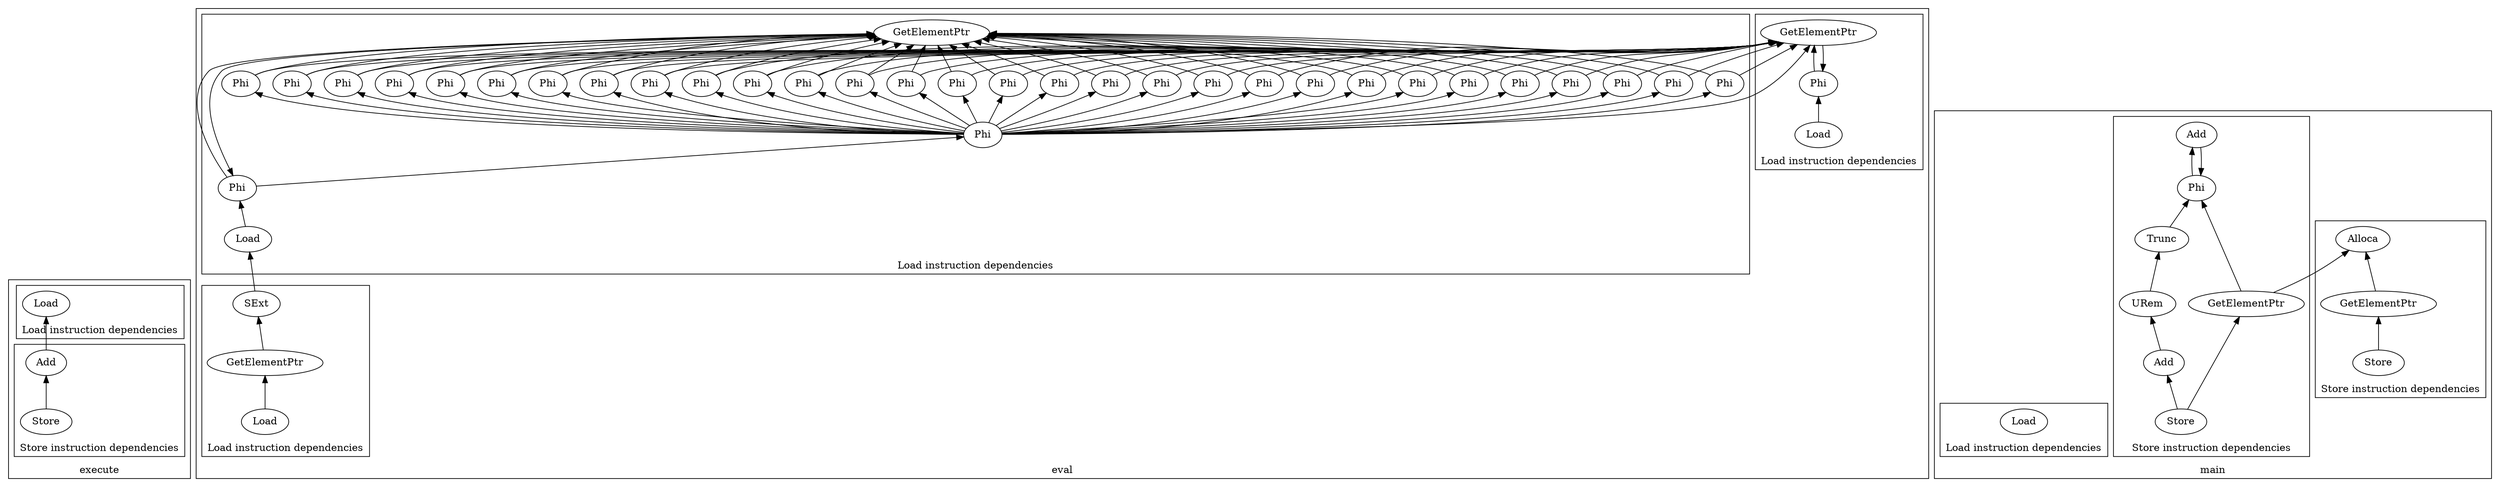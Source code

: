 strict digraph {
rankdir=BT
subgraph {
subgraph {
execute_1 [label="Load" comment="  %0 = load i32, ptr @sum, align 4, !dbg !77, !tbaa !78"]
execute_1 -> {
}
cluster=true
label="Load instruction dependencies"
}
subgraph {
execute_3 [label="Store" comment="  store i32 %add, ptr @sum, align 4, !dbg !77, !tbaa !78"]
execute_3 -> {
execute_2
}
execute_2 [label="Add" comment="  %add = add i32 %0, %code, !dbg !77"]
execute_2 -> {
execute_1
}
execute_1 [label="Load" comment="  %0 = load i32, ptr @sum, align 4, !dbg !77, !tbaa !78"]
execute_1 -> {
}
cluster=true
label="Store instruction dependencies"
}
cluster=true
label="execute"
}
subgraph {
cluster=true
label="llvm.dbg.declare"
}
subgraph {
subgraph {
eval_7 [label="Load" comment="  %0 = load i32, ptr %p.addr.0, align 4, !dbg !74, !tbaa !75"]
eval_7 -> {
eval_3
}
eval_3 [label="Phi" comment="  %p.addr.0 = phi ptr [ %p, %entry ], [ %incdec.ptr, %while.body ]"]
eval_3 -> {
eval_5
}
eval_5 [label="GetElementPtr" comment="  %incdec.ptr = getelementptr inbounds i32, ptr %p.addr.0, i64 1, !dbg !73"]
eval_5 -> {
eval_3
}
eval_3 [label="Phi" comment="  %p.addr.0 = phi ptr [ %p, %entry ], [ %incdec.ptr, %while.body ]"]
eval_3 -> {
// Cycle
}
cluster=true
label="Load instruction dependencies"
}
subgraph {
eval_17 [label="Load" comment="  %1 = load i32, ptr %p.addr.32.sink277, align 4, !dbg !85, !tbaa !75"]
eval_17 -> {
eval_14
}
eval_14 [label="Phi" comment="  %p.addr.32.sink277 = phi ptr [ %incdec.ptr120, %indirectgoto ], [ %p.addr.32.sink277.ph, %indirectgoto.preheader ]"]
eval_14 -> {
eval_16
eval_10
}
eval_16 [label="GetElementPtr" comment="  %incdec.ptr120 = getelementptr inbounds i32, ptr %p.addr.32.sink277, i64 1, !dbg !85"]
eval_16 -> {
eval_14
}
eval_14 [label="Phi" comment="  %p.addr.32.sink277 = phi ptr [ %incdec.ptr120, %indirectgoto ], [ %p.addr.32.sink277.ph, %indirectgoto.preheader ]"]
eval_14 -> {
// Cycle
}
eval_10 [label="Phi" comment="  %p.addr.32.sink277.ph = phi ptr [ %p.addr.3, %sw.bb3 ], [ %p.addr.4, %sw.bb7 ], [ %p.addr.5, %sw.bb11 ], [ %p.addr.6, %sw.bb15 ], [ %p.addr.7, %sw.bb19 ], [ %p.addr.8, %sw.bb23 ], [ %p.addr.9, %sw.bb27 ], [ %p.addr.10, %sw.bb31 ], [ %p.addr.11, %sw.bb35 ], [ %p.addr.12, %sw.bb39 ], [ %p.addr.13, %sw.bb43 ], [ %p.addr.14, %sw.bb47 ], [ %p.addr.15, %sw.bb51 ], [ %p.addr.16, %sw.bb55 ], [ %p.addr.17, %sw.bb59 ], [ %p.addr.18, %sw.bb63 ], [ %p.addr.19, %sw.bb67 ], [ %p.addr.20, %sw.bb71 ], [ %p.addr.21, %sw.bb75 ], [ %p.addr.22, %sw.bb79 ], [ %p.addr.23, %sw.bb83 ], [ %p.addr.24, %sw.bb87 ], [ %p.addr.25, %sw.bb91 ], [ %p.addr.26, %sw.bb95 ], [ %p.addr.27, %sw.bb99 ], [ %p.addr.28, %sw.bb103 ], [ %p.addr.29, %sw.bb107 ], [ %p.addr.30, %sw.bb111 ], [ %p.addr.31, %sw.bb115 ], [ %p.addr.32, %sw.bb119 ], [ %incdec.ptr, %while.body ]"]
eval_10 -> {
eval_23
eval_29
eval_35
eval_41
eval_47
eval_53
eval_59
eval_65
eval_71
eval_77
eval_83
eval_89
eval_95
eval_101
eval_107
eval_113
eval_119
eval_125
eval_131
eval_137
eval_143
eval_149
eval_155
eval_161
eval_167
eval_173
eval_179
eval_185
eval_191
eval_197
eval_5
}
eval_23 [label="Phi" comment="  %p.addr.3 = phi ptr [ %incdec.ptr120, %indirectgoto ], [ %incdec.ptr, %while.body ], !dbg !88"]
eval_23 -> {
eval_16
eval_5
}
eval_16 [label="GetElementPtr" comment="  %incdec.ptr120 = getelementptr inbounds i32, ptr %p.addr.32.sink277, i64 1, !dbg !85"]
eval_16 -> {
// Cycle
}
eval_5 [label="GetElementPtr" comment="  %incdec.ptr = getelementptr inbounds i32, ptr %p.addr.0, i64 1, !dbg !73"]
eval_5 -> {
eval_3
}
eval_3 [label="Phi" comment="  %p.addr.0 = phi ptr [ %p, %entry ], [ %incdec.ptr, %while.body ]"]
eval_3 -> {
eval_5
}
eval_5 [label="GetElementPtr" comment="  %incdec.ptr = getelementptr inbounds i32, ptr %p.addr.0, i64 1, !dbg !73"]
eval_5 -> {
// Cycle
}
eval_29 [label="Phi" comment="  %p.addr.4 = phi ptr [ %incdec.ptr120, %indirectgoto ], [ %incdec.ptr, %while.body ], !dbg !88"]
eval_29 -> {
eval_16
eval_5
}
eval_16 [label="GetElementPtr" comment="  %incdec.ptr120 = getelementptr inbounds i32, ptr %p.addr.32.sink277, i64 1, !dbg !85"]
eval_16 -> {
// Cycle
}
eval_5 [label="GetElementPtr" comment="  %incdec.ptr = getelementptr inbounds i32, ptr %p.addr.0, i64 1, !dbg !73"]
eval_5 -> {
// Cycle
}
eval_35 [label="Phi" comment="  %p.addr.5 = phi ptr [ %incdec.ptr120, %indirectgoto ], [ %incdec.ptr, %while.body ], !dbg !88"]
eval_35 -> {
eval_16
eval_5
}
eval_16 [label="GetElementPtr" comment="  %incdec.ptr120 = getelementptr inbounds i32, ptr %p.addr.32.sink277, i64 1, !dbg !85"]
eval_16 -> {
// Cycle
}
eval_5 [label="GetElementPtr" comment="  %incdec.ptr = getelementptr inbounds i32, ptr %p.addr.0, i64 1, !dbg !73"]
eval_5 -> {
// Cycle
}
eval_41 [label="Phi" comment="  %p.addr.6 = phi ptr [ %incdec.ptr120, %indirectgoto ], [ %incdec.ptr, %while.body ], !dbg !88"]
eval_41 -> {
eval_16
eval_5
}
eval_16 [label="GetElementPtr" comment="  %incdec.ptr120 = getelementptr inbounds i32, ptr %p.addr.32.sink277, i64 1, !dbg !85"]
eval_16 -> {
// Cycle
}
eval_5 [label="GetElementPtr" comment="  %incdec.ptr = getelementptr inbounds i32, ptr %p.addr.0, i64 1, !dbg !73"]
eval_5 -> {
// Cycle
}
eval_47 [label="Phi" comment="  %p.addr.7 = phi ptr [ %incdec.ptr120, %indirectgoto ], [ %incdec.ptr, %while.body ], !dbg !88"]
eval_47 -> {
eval_16
eval_5
}
eval_16 [label="GetElementPtr" comment="  %incdec.ptr120 = getelementptr inbounds i32, ptr %p.addr.32.sink277, i64 1, !dbg !85"]
eval_16 -> {
// Cycle
}
eval_5 [label="GetElementPtr" comment="  %incdec.ptr = getelementptr inbounds i32, ptr %p.addr.0, i64 1, !dbg !73"]
eval_5 -> {
// Cycle
}
eval_53 [label="Phi" comment="  %p.addr.8 = phi ptr [ %incdec.ptr120, %indirectgoto ], [ %incdec.ptr, %while.body ], !dbg !88"]
eval_53 -> {
eval_16
eval_5
}
eval_16 [label="GetElementPtr" comment="  %incdec.ptr120 = getelementptr inbounds i32, ptr %p.addr.32.sink277, i64 1, !dbg !85"]
eval_16 -> {
// Cycle
}
eval_5 [label="GetElementPtr" comment="  %incdec.ptr = getelementptr inbounds i32, ptr %p.addr.0, i64 1, !dbg !73"]
eval_5 -> {
// Cycle
}
eval_59 [label="Phi" comment="  %p.addr.9 = phi ptr [ %incdec.ptr120, %indirectgoto ], [ %incdec.ptr, %while.body ], !dbg !88"]
eval_59 -> {
eval_16
eval_5
}
eval_16 [label="GetElementPtr" comment="  %incdec.ptr120 = getelementptr inbounds i32, ptr %p.addr.32.sink277, i64 1, !dbg !85"]
eval_16 -> {
// Cycle
}
eval_5 [label="GetElementPtr" comment="  %incdec.ptr = getelementptr inbounds i32, ptr %p.addr.0, i64 1, !dbg !73"]
eval_5 -> {
// Cycle
}
eval_65 [label="Phi" comment="  %p.addr.10 = phi ptr [ %incdec.ptr120, %indirectgoto ], [ %incdec.ptr, %while.body ], !dbg !88"]
eval_65 -> {
eval_16
eval_5
}
eval_16 [label="GetElementPtr" comment="  %incdec.ptr120 = getelementptr inbounds i32, ptr %p.addr.32.sink277, i64 1, !dbg !85"]
eval_16 -> {
// Cycle
}
eval_5 [label="GetElementPtr" comment="  %incdec.ptr = getelementptr inbounds i32, ptr %p.addr.0, i64 1, !dbg !73"]
eval_5 -> {
// Cycle
}
eval_71 [label="Phi" comment="  %p.addr.11 = phi ptr [ %incdec.ptr120, %indirectgoto ], [ %incdec.ptr, %while.body ], !dbg !88"]
eval_71 -> {
eval_16
eval_5
}
eval_16 [label="GetElementPtr" comment="  %incdec.ptr120 = getelementptr inbounds i32, ptr %p.addr.32.sink277, i64 1, !dbg !85"]
eval_16 -> {
// Cycle
}
eval_5 [label="GetElementPtr" comment="  %incdec.ptr = getelementptr inbounds i32, ptr %p.addr.0, i64 1, !dbg !73"]
eval_5 -> {
// Cycle
}
eval_77 [label="Phi" comment="  %p.addr.12 = phi ptr [ %incdec.ptr120, %indirectgoto ], [ %incdec.ptr, %while.body ], !dbg !88"]
eval_77 -> {
eval_16
eval_5
}
eval_16 [label="GetElementPtr" comment="  %incdec.ptr120 = getelementptr inbounds i32, ptr %p.addr.32.sink277, i64 1, !dbg !85"]
eval_16 -> {
// Cycle
}
eval_5 [label="GetElementPtr" comment="  %incdec.ptr = getelementptr inbounds i32, ptr %p.addr.0, i64 1, !dbg !73"]
eval_5 -> {
// Cycle
}
eval_83 [label="Phi" comment="  %p.addr.13 = phi ptr [ %incdec.ptr120, %indirectgoto ], [ %incdec.ptr, %while.body ], !dbg !88"]
eval_83 -> {
eval_16
eval_5
}
eval_16 [label="GetElementPtr" comment="  %incdec.ptr120 = getelementptr inbounds i32, ptr %p.addr.32.sink277, i64 1, !dbg !85"]
eval_16 -> {
// Cycle
}
eval_5 [label="GetElementPtr" comment="  %incdec.ptr = getelementptr inbounds i32, ptr %p.addr.0, i64 1, !dbg !73"]
eval_5 -> {
// Cycle
}
eval_89 [label="Phi" comment="  %p.addr.14 = phi ptr [ %incdec.ptr120, %indirectgoto ], [ %incdec.ptr, %while.body ], !dbg !88"]
eval_89 -> {
eval_16
eval_5
}
eval_16 [label="GetElementPtr" comment="  %incdec.ptr120 = getelementptr inbounds i32, ptr %p.addr.32.sink277, i64 1, !dbg !85"]
eval_16 -> {
// Cycle
}
eval_5 [label="GetElementPtr" comment="  %incdec.ptr = getelementptr inbounds i32, ptr %p.addr.0, i64 1, !dbg !73"]
eval_5 -> {
// Cycle
}
eval_95 [label="Phi" comment="  %p.addr.15 = phi ptr [ %incdec.ptr120, %indirectgoto ], [ %incdec.ptr, %while.body ], !dbg !88"]
eval_95 -> {
eval_16
eval_5
}
eval_16 [label="GetElementPtr" comment="  %incdec.ptr120 = getelementptr inbounds i32, ptr %p.addr.32.sink277, i64 1, !dbg !85"]
eval_16 -> {
// Cycle
}
eval_5 [label="GetElementPtr" comment="  %incdec.ptr = getelementptr inbounds i32, ptr %p.addr.0, i64 1, !dbg !73"]
eval_5 -> {
// Cycle
}
eval_101 [label="Phi" comment="  %p.addr.16 = phi ptr [ %incdec.ptr120, %indirectgoto ], [ %incdec.ptr, %while.body ], !dbg !88"]
eval_101 -> {
eval_16
eval_5
}
eval_16 [label="GetElementPtr" comment="  %incdec.ptr120 = getelementptr inbounds i32, ptr %p.addr.32.sink277, i64 1, !dbg !85"]
eval_16 -> {
// Cycle
}
eval_5 [label="GetElementPtr" comment="  %incdec.ptr = getelementptr inbounds i32, ptr %p.addr.0, i64 1, !dbg !73"]
eval_5 -> {
// Cycle
}
eval_107 [label="Phi" comment="  %p.addr.17 = phi ptr [ %incdec.ptr120, %indirectgoto ], [ %incdec.ptr, %while.body ], !dbg !88"]
eval_107 -> {
eval_16
eval_5
}
eval_16 [label="GetElementPtr" comment="  %incdec.ptr120 = getelementptr inbounds i32, ptr %p.addr.32.sink277, i64 1, !dbg !85"]
eval_16 -> {
// Cycle
}
eval_5 [label="GetElementPtr" comment="  %incdec.ptr = getelementptr inbounds i32, ptr %p.addr.0, i64 1, !dbg !73"]
eval_5 -> {
// Cycle
}
eval_113 [label="Phi" comment="  %p.addr.18 = phi ptr [ %incdec.ptr120, %indirectgoto ], [ %incdec.ptr, %while.body ], !dbg !88"]
eval_113 -> {
eval_16
eval_5
}
eval_16 [label="GetElementPtr" comment="  %incdec.ptr120 = getelementptr inbounds i32, ptr %p.addr.32.sink277, i64 1, !dbg !85"]
eval_16 -> {
// Cycle
}
eval_5 [label="GetElementPtr" comment="  %incdec.ptr = getelementptr inbounds i32, ptr %p.addr.0, i64 1, !dbg !73"]
eval_5 -> {
// Cycle
}
eval_119 [label="Phi" comment="  %p.addr.19 = phi ptr [ %incdec.ptr120, %indirectgoto ], [ %incdec.ptr, %while.body ], !dbg !88"]
eval_119 -> {
eval_16
eval_5
}
eval_16 [label="GetElementPtr" comment="  %incdec.ptr120 = getelementptr inbounds i32, ptr %p.addr.32.sink277, i64 1, !dbg !85"]
eval_16 -> {
// Cycle
}
eval_5 [label="GetElementPtr" comment="  %incdec.ptr = getelementptr inbounds i32, ptr %p.addr.0, i64 1, !dbg !73"]
eval_5 -> {
// Cycle
}
eval_125 [label="Phi" comment="  %p.addr.20 = phi ptr [ %incdec.ptr120, %indirectgoto ], [ %incdec.ptr, %while.body ], !dbg !88"]
eval_125 -> {
eval_16
eval_5
}
eval_16 [label="GetElementPtr" comment="  %incdec.ptr120 = getelementptr inbounds i32, ptr %p.addr.32.sink277, i64 1, !dbg !85"]
eval_16 -> {
// Cycle
}
eval_5 [label="GetElementPtr" comment="  %incdec.ptr = getelementptr inbounds i32, ptr %p.addr.0, i64 1, !dbg !73"]
eval_5 -> {
// Cycle
}
eval_131 [label="Phi" comment="  %p.addr.21 = phi ptr [ %incdec.ptr120, %indirectgoto ], [ %incdec.ptr, %while.body ], !dbg !88"]
eval_131 -> {
eval_16
eval_5
}
eval_16 [label="GetElementPtr" comment="  %incdec.ptr120 = getelementptr inbounds i32, ptr %p.addr.32.sink277, i64 1, !dbg !85"]
eval_16 -> {
// Cycle
}
eval_5 [label="GetElementPtr" comment="  %incdec.ptr = getelementptr inbounds i32, ptr %p.addr.0, i64 1, !dbg !73"]
eval_5 -> {
// Cycle
}
eval_137 [label="Phi" comment="  %p.addr.22 = phi ptr [ %incdec.ptr120, %indirectgoto ], [ %incdec.ptr, %while.body ], !dbg !88"]
eval_137 -> {
eval_16
eval_5
}
eval_16 [label="GetElementPtr" comment="  %incdec.ptr120 = getelementptr inbounds i32, ptr %p.addr.32.sink277, i64 1, !dbg !85"]
eval_16 -> {
// Cycle
}
eval_5 [label="GetElementPtr" comment="  %incdec.ptr = getelementptr inbounds i32, ptr %p.addr.0, i64 1, !dbg !73"]
eval_5 -> {
// Cycle
}
eval_143 [label="Phi" comment="  %p.addr.23 = phi ptr [ %incdec.ptr120, %indirectgoto ], [ %incdec.ptr, %while.body ], !dbg !88"]
eval_143 -> {
eval_16
eval_5
}
eval_16 [label="GetElementPtr" comment="  %incdec.ptr120 = getelementptr inbounds i32, ptr %p.addr.32.sink277, i64 1, !dbg !85"]
eval_16 -> {
// Cycle
}
eval_5 [label="GetElementPtr" comment="  %incdec.ptr = getelementptr inbounds i32, ptr %p.addr.0, i64 1, !dbg !73"]
eval_5 -> {
// Cycle
}
eval_149 [label="Phi" comment="  %p.addr.24 = phi ptr [ %incdec.ptr120, %indirectgoto ], [ %incdec.ptr, %while.body ], !dbg !88"]
eval_149 -> {
eval_16
eval_5
}
eval_16 [label="GetElementPtr" comment="  %incdec.ptr120 = getelementptr inbounds i32, ptr %p.addr.32.sink277, i64 1, !dbg !85"]
eval_16 -> {
// Cycle
}
eval_5 [label="GetElementPtr" comment="  %incdec.ptr = getelementptr inbounds i32, ptr %p.addr.0, i64 1, !dbg !73"]
eval_5 -> {
// Cycle
}
eval_155 [label="Phi" comment="  %p.addr.25 = phi ptr [ %incdec.ptr120, %indirectgoto ], [ %incdec.ptr, %while.body ], !dbg !88"]
eval_155 -> {
eval_16
eval_5
}
eval_16 [label="GetElementPtr" comment="  %incdec.ptr120 = getelementptr inbounds i32, ptr %p.addr.32.sink277, i64 1, !dbg !85"]
eval_16 -> {
// Cycle
}
eval_5 [label="GetElementPtr" comment="  %incdec.ptr = getelementptr inbounds i32, ptr %p.addr.0, i64 1, !dbg !73"]
eval_5 -> {
// Cycle
}
eval_161 [label="Phi" comment="  %p.addr.26 = phi ptr [ %incdec.ptr120, %indirectgoto ], [ %incdec.ptr, %while.body ], !dbg !88"]
eval_161 -> {
eval_16
eval_5
}
eval_16 [label="GetElementPtr" comment="  %incdec.ptr120 = getelementptr inbounds i32, ptr %p.addr.32.sink277, i64 1, !dbg !85"]
eval_16 -> {
// Cycle
}
eval_5 [label="GetElementPtr" comment="  %incdec.ptr = getelementptr inbounds i32, ptr %p.addr.0, i64 1, !dbg !73"]
eval_5 -> {
// Cycle
}
eval_167 [label="Phi" comment="  %p.addr.27 = phi ptr [ %incdec.ptr120, %indirectgoto ], [ %incdec.ptr, %while.body ], !dbg !88"]
eval_167 -> {
eval_16
eval_5
}
eval_16 [label="GetElementPtr" comment="  %incdec.ptr120 = getelementptr inbounds i32, ptr %p.addr.32.sink277, i64 1, !dbg !85"]
eval_16 -> {
// Cycle
}
eval_5 [label="GetElementPtr" comment="  %incdec.ptr = getelementptr inbounds i32, ptr %p.addr.0, i64 1, !dbg !73"]
eval_5 -> {
// Cycle
}
eval_173 [label="Phi" comment="  %p.addr.28 = phi ptr [ %incdec.ptr120, %indirectgoto ], [ %incdec.ptr, %while.body ], !dbg !88"]
eval_173 -> {
eval_16
eval_5
}
eval_16 [label="GetElementPtr" comment="  %incdec.ptr120 = getelementptr inbounds i32, ptr %p.addr.32.sink277, i64 1, !dbg !85"]
eval_16 -> {
// Cycle
}
eval_5 [label="GetElementPtr" comment="  %incdec.ptr = getelementptr inbounds i32, ptr %p.addr.0, i64 1, !dbg !73"]
eval_5 -> {
// Cycle
}
eval_179 [label="Phi" comment="  %p.addr.29 = phi ptr [ %incdec.ptr120, %indirectgoto ], [ %incdec.ptr, %while.body ], !dbg !88"]
eval_179 -> {
eval_16
eval_5
}
eval_16 [label="GetElementPtr" comment="  %incdec.ptr120 = getelementptr inbounds i32, ptr %p.addr.32.sink277, i64 1, !dbg !85"]
eval_16 -> {
// Cycle
}
eval_5 [label="GetElementPtr" comment="  %incdec.ptr = getelementptr inbounds i32, ptr %p.addr.0, i64 1, !dbg !73"]
eval_5 -> {
// Cycle
}
eval_185 [label="Phi" comment="  %p.addr.30 = phi ptr [ %incdec.ptr120, %indirectgoto ], [ %incdec.ptr, %while.body ], !dbg !88"]
eval_185 -> {
eval_16
eval_5
}
eval_16 [label="GetElementPtr" comment="  %incdec.ptr120 = getelementptr inbounds i32, ptr %p.addr.32.sink277, i64 1, !dbg !85"]
eval_16 -> {
// Cycle
}
eval_5 [label="GetElementPtr" comment="  %incdec.ptr = getelementptr inbounds i32, ptr %p.addr.0, i64 1, !dbg !73"]
eval_5 -> {
// Cycle
}
eval_191 [label="Phi" comment="  %p.addr.31 = phi ptr [ %incdec.ptr120, %indirectgoto ], [ %incdec.ptr, %while.body ], !dbg !88"]
eval_191 -> {
eval_16
eval_5
}
eval_16 [label="GetElementPtr" comment="  %incdec.ptr120 = getelementptr inbounds i32, ptr %p.addr.32.sink277, i64 1, !dbg !85"]
eval_16 -> {
// Cycle
}
eval_5 [label="GetElementPtr" comment="  %incdec.ptr = getelementptr inbounds i32, ptr %p.addr.0, i64 1, !dbg !73"]
eval_5 -> {
// Cycle
}
eval_197 [label="Phi" comment="  %p.addr.32 = phi ptr [ %incdec.ptr120, %indirectgoto ], [ %incdec.ptr, %while.body ], !dbg !88"]
eval_197 -> {
eval_16
eval_5
}
eval_16 [label="GetElementPtr" comment="  %incdec.ptr120 = getelementptr inbounds i32, ptr %p.addr.32.sink277, i64 1, !dbg !85"]
eval_16 -> {
// Cycle
}
eval_5 [label="GetElementPtr" comment="  %incdec.ptr = getelementptr inbounds i32, ptr %p.addr.0, i64 1, !dbg !73"]
eval_5 -> {
// Cycle
}
eval_5 [label="GetElementPtr" comment="  %incdec.ptr = getelementptr inbounds i32, ptr %p.addr.0, i64 1, !dbg !73"]
eval_5 -> {
// Cycle
}
cluster=true
label="Load instruction dependencies"
}
subgraph {
eval_20 [label="Load" comment="  %indirect.goto.dest = load ptr, ptr %arrayidx122, align 8, !dbg !85, !tbaa !86"]
eval_20 -> {
eval_19
}
eval_19 [label="GetElementPtr" comment="  %arrayidx122 = getelementptr inbounds [32 x ptr], ptr @eval.dispatch, i64 0, i64 %idxprom121, !dbg !85"]
eval_19 -> {
eval_18
}
eval_18 [label="SExt" comment="  %idxprom121 = sext i32 %1 to i64, !dbg !85"]
eval_18 -> {
eval_17
}
eval_17 [label="Load" comment="  %1 = load i32, ptr %p.addr.32.sink277, align 4, !dbg !85, !tbaa !75"]
eval_17 -> {
eval_14
}
eval_14 [label="Phi" comment="  %p.addr.32.sink277 = phi ptr [ %incdec.ptr120, %indirectgoto ], [ %p.addr.32.sink277.ph, %indirectgoto.preheader ]"]
eval_14 -> {
eval_16
eval_10
}
eval_16 [label="GetElementPtr" comment="  %incdec.ptr120 = getelementptr inbounds i32, ptr %p.addr.32.sink277, i64 1, !dbg !85"]
eval_16 -> {
eval_14
}
eval_14 [label="Phi" comment="  %p.addr.32.sink277 = phi ptr [ %incdec.ptr120, %indirectgoto ], [ %p.addr.32.sink277.ph, %indirectgoto.preheader ]"]
eval_14 -> {
// Cycle
}
eval_10 [label="Phi" comment="  %p.addr.32.sink277.ph = phi ptr [ %p.addr.3, %sw.bb3 ], [ %p.addr.4, %sw.bb7 ], [ %p.addr.5, %sw.bb11 ], [ %p.addr.6, %sw.bb15 ], [ %p.addr.7, %sw.bb19 ], [ %p.addr.8, %sw.bb23 ], [ %p.addr.9, %sw.bb27 ], [ %p.addr.10, %sw.bb31 ], [ %p.addr.11, %sw.bb35 ], [ %p.addr.12, %sw.bb39 ], [ %p.addr.13, %sw.bb43 ], [ %p.addr.14, %sw.bb47 ], [ %p.addr.15, %sw.bb51 ], [ %p.addr.16, %sw.bb55 ], [ %p.addr.17, %sw.bb59 ], [ %p.addr.18, %sw.bb63 ], [ %p.addr.19, %sw.bb67 ], [ %p.addr.20, %sw.bb71 ], [ %p.addr.21, %sw.bb75 ], [ %p.addr.22, %sw.bb79 ], [ %p.addr.23, %sw.bb83 ], [ %p.addr.24, %sw.bb87 ], [ %p.addr.25, %sw.bb91 ], [ %p.addr.26, %sw.bb95 ], [ %p.addr.27, %sw.bb99 ], [ %p.addr.28, %sw.bb103 ], [ %p.addr.29, %sw.bb107 ], [ %p.addr.30, %sw.bb111 ], [ %p.addr.31, %sw.bb115 ], [ %p.addr.32, %sw.bb119 ], [ %incdec.ptr, %while.body ]"]
eval_10 -> {
eval_23
eval_29
eval_35
eval_41
eval_47
eval_53
eval_59
eval_65
eval_71
eval_77
eval_83
eval_89
eval_95
eval_101
eval_107
eval_113
eval_119
eval_125
eval_131
eval_137
eval_143
eval_149
eval_155
eval_161
eval_167
eval_173
eval_179
eval_185
eval_191
eval_197
eval_5
}
eval_23 [label="Phi" comment="  %p.addr.3 = phi ptr [ %incdec.ptr120, %indirectgoto ], [ %incdec.ptr, %while.body ], !dbg !88"]
eval_23 -> {
eval_16
eval_5
}
eval_16 [label="GetElementPtr" comment="  %incdec.ptr120 = getelementptr inbounds i32, ptr %p.addr.32.sink277, i64 1, !dbg !85"]
eval_16 -> {
// Cycle
}
eval_5 [label="GetElementPtr" comment="  %incdec.ptr = getelementptr inbounds i32, ptr %p.addr.0, i64 1, !dbg !73"]
eval_5 -> {
eval_3
}
eval_3 [label="Phi" comment="  %p.addr.0 = phi ptr [ %p, %entry ], [ %incdec.ptr, %while.body ]"]
eval_3 -> {
eval_5
}
eval_5 [label="GetElementPtr" comment="  %incdec.ptr = getelementptr inbounds i32, ptr %p.addr.0, i64 1, !dbg !73"]
eval_5 -> {
// Cycle
}
eval_29 [label="Phi" comment="  %p.addr.4 = phi ptr [ %incdec.ptr120, %indirectgoto ], [ %incdec.ptr, %while.body ], !dbg !88"]
eval_29 -> {
eval_16
eval_5
}
eval_16 [label="GetElementPtr" comment="  %incdec.ptr120 = getelementptr inbounds i32, ptr %p.addr.32.sink277, i64 1, !dbg !85"]
eval_16 -> {
// Cycle
}
eval_5 [label="GetElementPtr" comment="  %incdec.ptr = getelementptr inbounds i32, ptr %p.addr.0, i64 1, !dbg !73"]
eval_5 -> {
// Cycle
}
eval_35 [label="Phi" comment="  %p.addr.5 = phi ptr [ %incdec.ptr120, %indirectgoto ], [ %incdec.ptr, %while.body ], !dbg !88"]
eval_35 -> {
eval_16
eval_5
}
eval_16 [label="GetElementPtr" comment="  %incdec.ptr120 = getelementptr inbounds i32, ptr %p.addr.32.sink277, i64 1, !dbg !85"]
eval_16 -> {
// Cycle
}
eval_5 [label="GetElementPtr" comment="  %incdec.ptr = getelementptr inbounds i32, ptr %p.addr.0, i64 1, !dbg !73"]
eval_5 -> {
// Cycle
}
eval_41 [label="Phi" comment="  %p.addr.6 = phi ptr [ %incdec.ptr120, %indirectgoto ], [ %incdec.ptr, %while.body ], !dbg !88"]
eval_41 -> {
eval_16
eval_5
}
eval_16 [label="GetElementPtr" comment="  %incdec.ptr120 = getelementptr inbounds i32, ptr %p.addr.32.sink277, i64 1, !dbg !85"]
eval_16 -> {
// Cycle
}
eval_5 [label="GetElementPtr" comment="  %incdec.ptr = getelementptr inbounds i32, ptr %p.addr.0, i64 1, !dbg !73"]
eval_5 -> {
// Cycle
}
eval_47 [label="Phi" comment="  %p.addr.7 = phi ptr [ %incdec.ptr120, %indirectgoto ], [ %incdec.ptr, %while.body ], !dbg !88"]
eval_47 -> {
eval_16
eval_5
}
eval_16 [label="GetElementPtr" comment="  %incdec.ptr120 = getelementptr inbounds i32, ptr %p.addr.32.sink277, i64 1, !dbg !85"]
eval_16 -> {
// Cycle
}
eval_5 [label="GetElementPtr" comment="  %incdec.ptr = getelementptr inbounds i32, ptr %p.addr.0, i64 1, !dbg !73"]
eval_5 -> {
// Cycle
}
eval_53 [label="Phi" comment="  %p.addr.8 = phi ptr [ %incdec.ptr120, %indirectgoto ], [ %incdec.ptr, %while.body ], !dbg !88"]
eval_53 -> {
eval_16
eval_5
}
eval_16 [label="GetElementPtr" comment="  %incdec.ptr120 = getelementptr inbounds i32, ptr %p.addr.32.sink277, i64 1, !dbg !85"]
eval_16 -> {
// Cycle
}
eval_5 [label="GetElementPtr" comment="  %incdec.ptr = getelementptr inbounds i32, ptr %p.addr.0, i64 1, !dbg !73"]
eval_5 -> {
// Cycle
}
eval_59 [label="Phi" comment="  %p.addr.9 = phi ptr [ %incdec.ptr120, %indirectgoto ], [ %incdec.ptr, %while.body ], !dbg !88"]
eval_59 -> {
eval_16
eval_5
}
eval_16 [label="GetElementPtr" comment="  %incdec.ptr120 = getelementptr inbounds i32, ptr %p.addr.32.sink277, i64 1, !dbg !85"]
eval_16 -> {
// Cycle
}
eval_5 [label="GetElementPtr" comment="  %incdec.ptr = getelementptr inbounds i32, ptr %p.addr.0, i64 1, !dbg !73"]
eval_5 -> {
// Cycle
}
eval_65 [label="Phi" comment="  %p.addr.10 = phi ptr [ %incdec.ptr120, %indirectgoto ], [ %incdec.ptr, %while.body ], !dbg !88"]
eval_65 -> {
eval_16
eval_5
}
eval_16 [label="GetElementPtr" comment="  %incdec.ptr120 = getelementptr inbounds i32, ptr %p.addr.32.sink277, i64 1, !dbg !85"]
eval_16 -> {
// Cycle
}
eval_5 [label="GetElementPtr" comment="  %incdec.ptr = getelementptr inbounds i32, ptr %p.addr.0, i64 1, !dbg !73"]
eval_5 -> {
// Cycle
}
eval_71 [label="Phi" comment="  %p.addr.11 = phi ptr [ %incdec.ptr120, %indirectgoto ], [ %incdec.ptr, %while.body ], !dbg !88"]
eval_71 -> {
eval_16
eval_5
}
eval_16 [label="GetElementPtr" comment="  %incdec.ptr120 = getelementptr inbounds i32, ptr %p.addr.32.sink277, i64 1, !dbg !85"]
eval_16 -> {
// Cycle
}
eval_5 [label="GetElementPtr" comment="  %incdec.ptr = getelementptr inbounds i32, ptr %p.addr.0, i64 1, !dbg !73"]
eval_5 -> {
// Cycle
}
eval_77 [label="Phi" comment="  %p.addr.12 = phi ptr [ %incdec.ptr120, %indirectgoto ], [ %incdec.ptr, %while.body ], !dbg !88"]
eval_77 -> {
eval_16
eval_5
}
eval_16 [label="GetElementPtr" comment="  %incdec.ptr120 = getelementptr inbounds i32, ptr %p.addr.32.sink277, i64 1, !dbg !85"]
eval_16 -> {
// Cycle
}
eval_5 [label="GetElementPtr" comment="  %incdec.ptr = getelementptr inbounds i32, ptr %p.addr.0, i64 1, !dbg !73"]
eval_5 -> {
// Cycle
}
eval_83 [label="Phi" comment="  %p.addr.13 = phi ptr [ %incdec.ptr120, %indirectgoto ], [ %incdec.ptr, %while.body ], !dbg !88"]
eval_83 -> {
eval_16
eval_5
}
eval_16 [label="GetElementPtr" comment="  %incdec.ptr120 = getelementptr inbounds i32, ptr %p.addr.32.sink277, i64 1, !dbg !85"]
eval_16 -> {
// Cycle
}
eval_5 [label="GetElementPtr" comment="  %incdec.ptr = getelementptr inbounds i32, ptr %p.addr.0, i64 1, !dbg !73"]
eval_5 -> {
// Cycle
}
eval_89 [label="Phi" comment="  %p.addr.14 = phi ptr [ %incdec.ptr120, %indirectgoto ], [ %incdec.ptr, %while.body ], !dbg !88"]
eval_89 -> {
eval_16
eval_5
}
eval_16 [label="GetElementPtr" comment="  %incdec.ptr120 = getelementptr inbounds i32, ptr %p.addr.32.sink277, i64 1, !dbg !85"]
eval_16 -> {
// Cycle
}
eval_5 [label="GetElementPtr" comment="  %incdec.ptr = getelementptr inbounds i32, ptr %p.addr.0, i64 1, !dbg !73"]
eval_5 -> {
// Cycle
}
eval_95 [label="Phi" comment="  %p.addr.15 = phi ptr [ %incdec.ptr120, %indirectgoto ], [ %incdec.ptr, %while.body ], !dbg !88"]
eval_95 -> {
eval_16
eval_5
}
eval_16 [label="GetElementPtr" comment="  %incdec.ptr120 = getelementptr inbounds i32, ptr %p.addr.32.sink277, i64 1, !dbg !85"]
eval_16 -> {
// Cycle
}
eval_5 [label="GetElementPtr" comment="  %incdec.ptr = getelementptr inbounds i32, ptr %p.addr.0, i64 1, !dbg !73"]
eval_5 -> {
// Cycle
}
eval_101 [label="Phi" comment="  %p.addr.16 = phi ptr [ %incdec.ptr120, %indirectgoto ], [ %incdec.ptr, %while.body ], !dbg !88"]
eval_101 -> {
eval_16
eval_5
}
eval_16 [label="GetElementPtr" comment="  %incdec.ptr120 = getelementptr inbounds i32, ptr %p.addr.32.sink277, i64 1, !dbg !85"]
eval_16 -> {
// Cycle
}
eval_5 [label="GetElementPtr" comment="  %incdec.ptr = getelementptr inbounds i32, ptr %p.addr.0, i64 1, !dbg !73"]
eval_5 -> {
// Cycle
}
eval_107 [label="Phi" comment="  %p.addr.17 = phi ptr [ %incdec.ptr120, %indirectgoto ], [ %incdec.ptr, %while.body ], !dbg !88"]
eval_107 -> {
eval_16
eval_5
}
eval_16 [label="GetElementPtr" comment="  %incdec.ptr120 = getelementptr inbounds i32, ptr %p.addr.32.sink277, i64 1, !dbg !85"]
eval_16 -> {
// Cycle
}
eval_5 [label="GetElementPtr" comment="  %incdec.ptr = getelementptr inbounds i32, ptr %p.addr.0, i64 1, !dbg !73"]
eval_5 -> {
// Cycle
}
eval_113 [label="Phi" comment="  %p.addr.18 = phi ptr [ %incdec.ptr120, %indirectgoto ], [ %incdec.ptr, %while.body ], !dbg !88"]
eval_113 -> {
eval_16
eval_5
}
eval_16 [label="GetElementPtr" comment="  %incdec.ptr120 = getelementptr inbounds i32, ptr %p.addr.32.sink277, i64 1, !dbg !85"]
eval_16 -> {
// Cycle
}
eval_5 [label="GetElementPtr" comment="  %incdec.ptr = getelementptr inbounds i32, ptr %p.addr.0, i64 1, !dbg !73"]
eval_5 -> {
// Cycle
}
eval_119 [label="Phi" comment="  %p.addr.19 = phi ptr [ %incdec.ptr120, %indirectgoto ], [ %incdec.ptr, %while.body ], !dbg !88"]
eval_119 -> {
eval_16
eval_5
}
eval_16 [label="GetElementPtr" comment="  %incdec.ptr120 = getelementptr inbounds i32, ptr %p.addr.32.sink277, i64 1, !dbg !85"]
eval_16 -> {
// Cycle
}
eval_5 [label="GetElementPtr" comment="  %incdec.ptr = getelementptr inbounds i32, ptr %p.addr.0, i64 1, !dbg !73"]
eval_5 -> {
// Cycle
}
eval_125 [label="Phi" comment="  %p.addr.20 = phi ptr [ %incdec.ptr120, %indirectgoto ], [ %incdec.ptr, %while.body ], !dbg !88"]
eval_125 -> {
eval_16
eval_5
}
eval_16 [label="GetElementPtr" comment="  %incdec.ptr120 = getelementptr inbounds i32, ptr %p.addr.32.sink277, i64 1, !dbg !85"]
eval_16 -> {
// Cycle
}
eval_5 [label="GetElementPtr" comment="  %incdec.ptr = getelementptr inbounds i32, ptr %p.addr.0, i64 1, !dbg !73"]
eval_5 -> {
// Cycle
}
eval_131 [label="Phi" comment="  %p.addr.21 = phi ptr [ %incdec.ptr120, %indirectgoto ], [ %incdec.ptr, %while.body ], !dbg !88"]
eval_131 -> {
eval_16
eval_5
}
eval_16 [label="GetElementPtr" comment="  %incdec.ptr120 = getelementptr inbounds i32, ptr %p.addr.32.sink277, i64 1, !dbg !85"]
eval_16 -> {
// Cycle
}
eval_5 [label="GetElementPtr" comment="  %incdec.ptr = getelementptr inbounds i32, ptr %p.addr.0, i64 1, !dbg !73"]
eval_5 -> {
// Cycle
}
eval_137 [label="Phi" comment="  %p.addr.22 = phi ptr [ %incdec.ptr120, %indirectgoto ], [ %incdec.ptr, %while.body ], !dbg !88"]
eval_137 -> {
eval_16
eval_5
}
eval_16 [label="GetElementPtr" comment="  %incdec.ptr120 = getelementptr inbounds i32, ptr %p.addr.32.sink277, i64 1, !dbg !85"]
eval_16 -> {
// Cycle
}
eval_5 [label="GetElementPtr" comment="  %incdec.ptr = getelementptr inbounds i32, ptr %p.addr.0, i64 1, !dbg !73"]
eval_5 -> {
// Cycle
}
eval_143 [label="Phi" comment="  %p.addr.23 = phi ptr [ %incdec.ptr120, %indirectgoto ], [ %incdec.ptr, %while.body ], !dbg !88"]
eval_143 -> {
eval_16
eval_5
}
eval_16 [label="GetElementPtr" comment="  %incdec.ptr120 = getelementptr inbounds i32, ptr %p.addr.32.sink277, i64 1, !dbg !85"]
eval_16 -> {
// Cycle
}
eval_5 [label="GetElementPtr" comment="  %incdec.ptr = getelementptr inbounds i32, ptr %p.addr.0, i64 1, !dbg !73"]
eval_5 -> {
// Cycle
}
eval_149 [label="Phi" comment="  %p.addr.24 = phi ptr [ %incdec.ptr120, %indirectgoto ], [ %incdec.ptr, %while.body ], !dbg !88"]
eval_149 -> {
eval_16
eval_5
}
eval_16 [label="GetElementPtr" comment="  %incdec.ptr120 = getelementptr inbounds i32, ptr %p.addr.32.sink277, i64 1, !dbg !85"]
eval_16 -> {
// Cycle
}
eval_5 [label="GetElementPtr" comment="  %incdec.ptr = getelementptr inbounds i32, ptr %p.addr.0, i64 1, !dbg !73"]
eval_5 -> {
// Cycle
}
eval_155 [label="Phi" comment="  %p.addr.25 = phi ptr [ %incdec.ptr120, %indirectgoto ], [ %incdec.ptr, %while.body ], !dbg !88"]
eval_155 -> {
eval_16
eval_5
}
eval_16 [label="GetElementPtr" comment="  %incdec.ptr120 = getelementptr inbounds i32, ptr %p.addr.32.sink277, i64 1, !dbg !85"]
eval_16 -> {
// Cycle
}
eval_5 [label="GetElementPtr" comment="  %incdec.ptr = getelementptr inbounds i32, ptr %p.addr.0, i64 1, !dbg !73"]
eval_5 -> {
// Cycle
}
eval_161 [label="Phi" comment="  %p.addr.26 = phi ptr [ %incdec.ptr120, %indirectgoto ], [ %incdec.ptr, %while.body ], !dbg !88"]
eval_161 -> {
eval_16
eval_5
}
eval_16 [label="GetElementPtr" comment="  %incdec.ptr120 = getelementptr inbounds i32, ptr %p.addr.32.sink277, i64 1, !dbg !85"]
eval_16 -> {
// Cycle
}
eval_5 [label="GetElementPtr" comment="  %incdec.ptr = getelementptr inbounds i32, ptr %p.addr.0, i64 1, !dbg !73"]
eval_5 -> {
// Cycle
}
eval_167 [label="Phi" comment="  %p.addr.27 = phi ptr [ %incdec.ptr120, %indirectgoto ], [ %incdec.ptr, %while.body ], !dbg !88"]
eval_167 -> {
eval_16
eval_5
}
eval_16 [label="GetElementPtr" comment="  %incdec.ptr120 = getelementptr inbounds i32, ptr %p.addr.32.sink277, i64 1, !dbg !85"]
eval_16 -> {
// Cycle
}
eval_5 [label="GetElementPtr" comment="  %incdec.ptr = getelementptr inbounds i32, ptr %p.addr.0, i64 1, !dbg !73"]
eval_5 -> {
// Cycle
}
eval_173 [label="Phi" comment="  %p.addr.28 = phi ptr [ %incdec.ptr120, %indirectgoto ], [ %incdec.ptr, %while.body ], !dbg !88"]
eval_173 -> {
eval_16
eval_5
}
eval_16 [label="GetElementPtr" comment="  %incdec.ptr120 = getelementptr inbounds i32, ptr %p.addr.32.sink277, i64 1, !dbg !85"]
eval_16 -> {
// Cycle
}
eval_5 [label="GetElementPtr" comment="  %incdec.ptr = getelementptr inbounds i32, ptr %p.addr.0, i64 1, !dbg !73"]
eval_5 -> {
// Cycle
}
eval_179 [label="Phi" comment="  %p.addr.29 = phi ptr [ %incdec.ptr120, %indirectgoto ], [ %incdec.ptr, %while.body ], !dbg !88"]
eval_179 -> {
eval_16
eval_5
}
eval_16 [label="GetElementPtr" comment="  %incdec.ptr120 = getelementptr inbounds i32, ptr %p.addr.32.sink277, i64 1, !dbg !85"]
eval_16 -> {
// Cycle
}
eval_5 [label="GetElementPtr" comment="  %incdec.ptr = getelementptr inbounds i32, ptr %p.addr.0, i64 1, !dbg !73"]
eval_5 -> {
// Cycle
}
eval_185 [label="Phi" comment="  %p.addr.30 = phi ptr [ %incdec.ptr120, %indirectgoto ], [ %incdec.ptr, %while.body ], !dbg !88"]
eval_185 -> {
eval_16
eval_5
}
eval_16 [label="GetElementPtr" comment="  %incdec.ptr120 = getelementptr inbounds i32, ptr %p.addr.32.sink277, i64 1, !dbg !85"]
eval_16 -> {
// Cycle
}
eval_5 [label="GetElementPtr" comment="  %incdec.ptr = getelementptr inbounds i32, ptr %p.addr.0, i64 1, !dbg !73"]
eval_5 -> {
// Cycle
}
eval_191 [label="Phi" comment="  %p.addr.31 = phi ptr [ %incdec.ptr120, %indirectgoto ], [ %incdec.ptr, %while.body ], !dbg !88"]
eval_191 -> {
eval_16
eval_5
}
eval_16 [label="GetElementPtr" comment="  %incdec.ptr120 = getelementptr inbounds i32, ptr %p.addr.32.sink277, i64 1, !dbg !85"]
eval_16 -> {
// Cycle
}
eval_5 [label="GetElementPtr" comment="  %incdec.ptr = getelementptr inbounds i32, ptr %p.addr.0, i64 1, !dbg !73"]
eval_5 -> {
// Cycle
}
eval_197 [label="Phi" comment="  %p.addr.32 = phi ptr [ %incdec.ptr120, %indirectgoto ], [ %incdec.ptr, %while.body ], !dbg !88"]
eval_197 -> {
eval_16
eval_5
}
eval_16 [label="GetElementPtr" comment="  %incdec.ptr120 = getelementptr inbounds i32, ptr %p.addr.32.sink277, i64 1, !dbg !85"]
eval_16 -> {
// Cycle
}
eval_5 [label="GetElementPtr" comment="  %incdec.ptr = getelementptr inbounds i32, ptr %p.addr.0, i64 1, !dbg !73"]
eval_5 -> {
// Cycle
}
eval_5 [label="GetElementPtr" comment="  %incdec.ptr = getelementptr inbounds i32, ptr %p.addr.0, i64 1, !dbg !73"]
eval_5 -> {
// Cycle
}
cluster=true
label="Load instruction dependencies"
}
cluster=true
label="eval"
}
subgraph {
subgraph {
main_6 [label="Store" comment="  store i32 0, ptr %arrayidx1, align 4, !dbg !91, !tbaa !92"]
main_6 -> {
main_5
}
main_5 [label="GetElementPtr" comment="  %arrayidx1 = getelementptr inbounds i32, ptr %vla14, i64 2047, !dbg !90"]
main_5 -> {
main_1
}
main_1 [label="Alloca" comment="  %vla14 = alloca [2048 x i32], align 16, !dbg !86"]
main_1 -> {
}
cluster=true
label="Store instruction dependencies"
}
subgraph {
main_15 [label="Store" comment="  store i32 %add, ptr %arrayidx, align 4, !dbg !102, !tbaa !92"]
main_15 -> {
main_13
main_14
}
main_13 [label="Add" comment="  %add = add nuw nsw i32 %rem, 1, !dbg !100"]
main_13 -> {
main_12
}
main_12 [label="URem" comment="  %rem = urem i32 %0, 31, !dbg !98"]
main_12 -> {
main_11
}
main_11 [label="Trunc" comment="  %0 = trunc i64 %indvars.iv to i32, !dbg !98"]
main_11 -> {
main_9
}
main_9 [label="Phi" comment="  %indvars.iv = phi i64 [ 0, %entry ], [ %indvars.iv.next, %for.body ]"]
main_9 -> {
main_16
}
main_16 [label="Add" comment="  %indvars.iv.next = add nuw nsw i64 %indvars.iv, 1, !dbg !103"]
main_16 -> {
main_9
}
main_9 [label="Phi" comment="  %indvars.iv = phi i64 [ 0, %entry ], [ %indvars.iv.next, %for.body ]"]
main_9 -> {
// Cycle
}
main_14 [label="GetElementPtr" comment="  %arrayidx = getelementptr inbounds i32, ptr %vla14, i64 %indvars.iv, !dbg !101"]
main_14 -> {
main_1
main_9
}
main_1 [label="Alloca" comment="  %vla14 = alloca [2048 x i32], align 16, !dbg !86"]
main_1 -> {
}
main_9 [label="Phi" comment="  %indvars.iv = phi i64 [ 0, %entry ], [ %indvars.iv.next, %for.body ]"]
main_9 -> {
// Cycle
}
cluster=true
label="Store instruction dependencies"
}
subgraph {
main_20 [label="Load" comment="  %1 = load i32, ptr @sum, align 4, !dbg !109, !tbaa !92"]
main_20 -> {
}
cluster=true
label="Load instruction dependencies"
}
cluster=true
label="main"
}
subgraph {
cluster=true
label="printf"
}
subgraph {
cluster=true
label="llvm.dbg.value"
}
}
